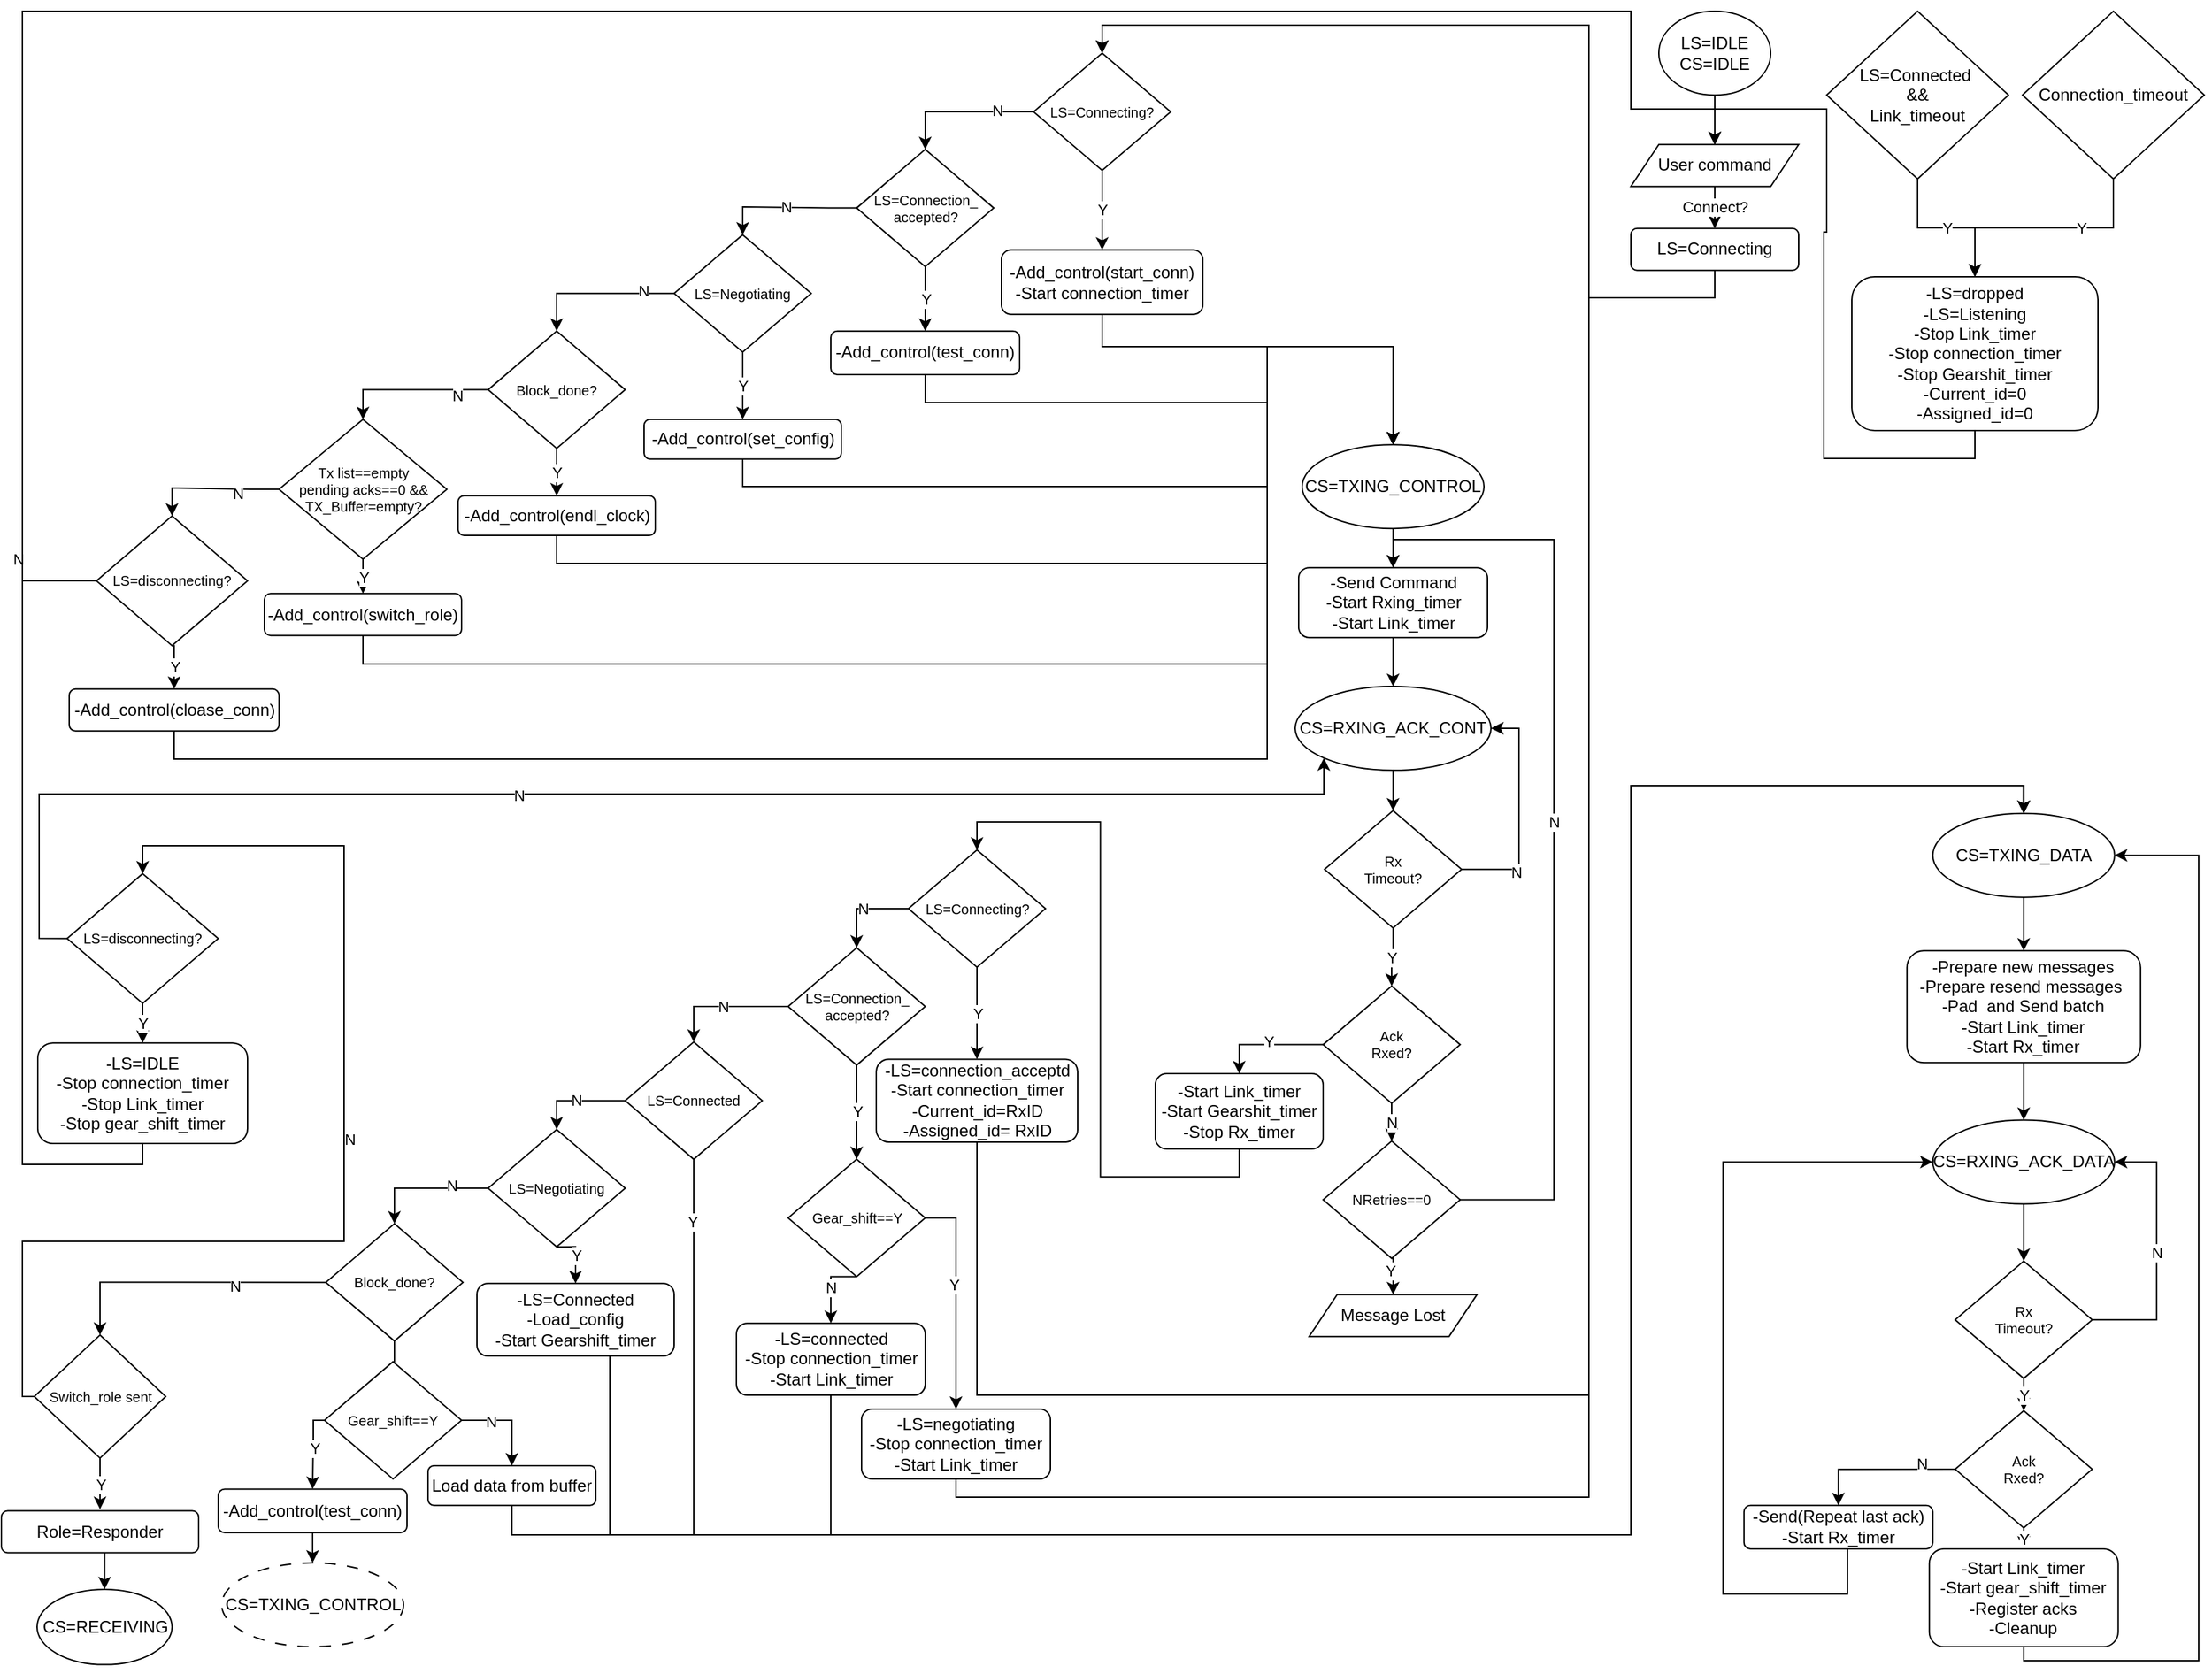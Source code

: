 <mxfile version="21.5.0" type="device">
  <diagram id="C5RBs43oDa-KdzZeNtuy" name="Page-1">
    <mxGraphModel dx="1374" dy="843" grid="1" gridSize="10" guides="1" tooltips="1" connect="1" arrows="1" fold="1" page="1" pageScale="1" pageWidth="1600" pageHeight="1200" math="0" shadow="0">
      <root>
        <mxCell id="WIyWlLk6GJQsqaUBKTNV-0" />
        <mxCell id="WIyWlLk6GJQsqaUBKTNV-1" parent="WIyWlLk6GJQsqaUBKTNV-0" />
        <mxCell id="lwukYL-ZVrc6omNFB8j6-223" style="edgeStyle=orthogonalEdgeStyle;rounded=0;orthogonalLoop=1;jettySize=auto;html=1;exitX=0.5;exitY=1;exitDx=0;exitDy=0;entryX=0.5;entryY=0;entryDx=0;entryDy=0;" parent="WIyWlLk6GJQsqaUBKTNV-1" source="WUNWTxLEwCOwGo65Kbyj-0" target="WUNWTxLEwCOwGo65Kbyj-1" edge="1">
          <mxGeometry relative="1" as="geometry" />
        </mxCell>
        <mxCell id="WUNWTxLEwCOwGo65Kbyj-0" value="&lt;div&gt;LS=IDLE&lt;/div&gt;&lt;div&gt;CS=IDLE&lt;/div&gt;" style="ellipse;whiteSpace=wrap;html=1;" parent="WIyWlLk6GJQsqaUBKTNV-1" vertex="1">
          <mxGeometry x="1190" y="10" width="80" height="60" as="geometry" />
        </mxCell>
        <mxCell id="WUNWTxLEwCOwGo65Kbyj-4" value="Connect?" style="edgeStyle=orthogonalEdgeStyle;rounded=0;orthogonalLoop=1;jettySize=auto;html=1;exitX=0.5;exitY=1;exitDx=0;exitDy=0;entryX=0.5;entryY=0;entryDx=0;entryDy=0;" parent="WIyWlLk6GJQsqaUBKTNV-1" source="WUNWTxLEwCOwGo65Kbyj-1" target="WUNWTxLEwCOwGo65Kbyj-3" edge="1">
          <mxGeometry relative="1" as="geometry" />
        </mxCell>
        <mxCell id="WUNWTxLEwCOwGo65Kbyj-1" value="User command" style="shape=parallelogram;perimeter=parallelogramPerimeter;whiteSpace=wrap;html=1;fixedSize=1;" parent="WIyWlLk6GJQsqaUBKTNV-1" vertex="1">
          <mxGeometry x="1170.0" y="105.38" width="120" height="30" as="geometry" />
        </mxCell>
        <mxCell id="lwukYL-ZVrc6omNFB8j6-227" style="edgeStyle=orthogonalEdgeStyle;rounded=0;orthogonalLoop=1;jettySize=auto;html=1;exitX=0.5;exitY=1;exitDx=0;exitDy=0;entryX=0.5;entryY=0;entryDx=0;entryDy=0;" parent="WIyWlLk6GJQsqaUBKTNV-1" source="WUNWTxLEwCOwGo65Kbyj-3" target="lwukYL-ZVrc6omNFB8j6-29" edge="1">
          <mxGeometry relative="1" as="geometry">
            <Array as="points">
              <mxPoint x="1230" y="215" />
              <mxPoint x="1140" y="215" />
              <mxPoint x="1140" y="20" />
              <mxPoint x="792" y="20" />
            </Array>
          </mxGeometry>
        </mxCell>
        <mxCell id="WUNWTxLEwCOwGo65Kbyj-3" value="LS=Connecting" style="rounded=1;whiteSpace=wrap;html=1;fontSize=12;glass=0;strokeWidth=1;shadow=0;" parent="WIyWlLk6GJQsqaUBKTNV-1" vertex="1">
          <mxGeometry x="1170.0" y="165.38" width="120" height="30" as="geometry" />
        </mxCell>
        <mxCell id="WUNWTxLEwCOwGo65Kbyj-20" style="edgeStyle=orthogonalEdgeStyle;rounded=0;orthogonalLoop=1;jettySize=auto;html=1;exitX=0.5;exitY=1;exitDx=0;exitDy=0;" parent="WIyWlLk6GJQsqaUBKTNV-1" source="WUNWTxLEwCOwGo65Kbyj-3" target="WUNWTxLEwCOwGo65Kbyj-3" edge="1">
          <mxGeometry relative="1" as="geometry" />
        </mxCell>
        <mxCell id="lwukYL-ZVrc6omNFB8j6-74" style="edgeStyle=orthogonalEdgeStyle;rounded=0;orthogonalLoop=1;jettySize=auto;html=1;exitX=0.5;exitY=1;exitDx=0;exitDy=0;entryX=0.5;entryY=0;entryDx=0;entryDy=0;" parent="WIyWlLk6GJQsqaUBKTNV-1" source="WUNWTxLEwCOwGo65Kbyj-55" target="lwukYL-ZVrc6omNFB8j6-54" edge="1">
          <mxGeometry relative="1" as="geometry">
            <Array as="points">
              <mxPoint x="792" y="250" />
              <mxPoint x="1000" y="250" />
            </Array>
          </mxGeometry>
        </mxCell>
        <mxCell id="WUNWTxLEwCOwGo65Kbyj-55" value="&lt;div&gt;-Add_control(start_conn)&lt;/div&gt;&lt;div&gt;-Start connection_timer&lt;/div&gt;" style="rounded=1;whiteSpace=wrap;html=1;fontSize=12;glass=0;strokeWidth=1;shadow=0;" parent="WIyWlLk6GJQsqaUBKTNV-1" vertex="1">
          <mxGeometry x="720" y="180.79" width="144" height="46.14" as="geometry" />
        </mxCell>
        <mxCell id="WUNWTxLEwCOwGo65Kbyj-87" value="Y" style="edgeStyle=orthogonalEdgeStyle;rounded=0;orthogonalLoop=1;jettySize=auto;html=1;exitX=0.5;exitY=1;exitDx=0;exitDy=0;entryX=0.5;entryY=0;entryDx=0;entryDy=0;" parent="WIyWlLk6GJQsqaUBKTNV-1" source="WUNWTxLEwCOwGo65Kbyj-78" target="WUNWTxLEwCOwGo65Kbyj-80" edge="1">
          <mxGeometry relative="1" as="geometry" />
        </mxCell>
        <mxCell id="WUNWTxLEwCOwGo65Kbyj-78" value="&lt;div&gt;LS=Connected&amp;nbsp;&lt;/div&gt;&lt;div&gt;&amp;amp;&amp;amp;&lt;/div&gt;&lt;div&gt;Link_timeout&lt;/div&gt;" style="rhombus;whiteSpace=wrap;html=1;" parent="WIyWlLk6GJQsqaUBKTNV-1" vertex="1">
          <mxGeometry x="1310" y="10" width="130" height="120" as="geometry" />
        </mxCell>
        <mxCell id="WUNWTxLEwCOwGo65Kbyj-85" style="edgeStyle=orthogonalEdgeStyle;rounded=0;orthogonalLoop=1;jettySize=auto;html=1;exitX=0.5;exitY=1;exitDx=0;exitDy=0;entryX=0.5;entryY=0;entryDx=0;entryDy=0;" parent="WIyWlLk6GJQsqaUBKTNV-1" source="WUNWTxLEwCOwGo65Kbyj-79" target="WUNWTxLEwCOwGo65Kbyj-80" edge="1">
          <mxGeometry relative="1" as="geometry" />
        </mxCell>
        <mxCell id="WUNWTxLEwCOwGo65Kbyj-88" value="Y" style="edgeLabel;html=1;align=center;verticalAlign=middle;resizable=0;points=[];" parent="WUNWTxLEwCOwGo65Kbyj-85" vertex="1" connectable="0">
          <mxGeometry x="-0.3" relative="1" as="geometry">
            <mxPoint x="1" as="offset" />
          </mxGeometry>
        </mxCell>
        <mxCell id="WUNWTxLEwCOwGo65Kbyj-79" value="Connection_timeout" style="rhombus;whiteSpace=wrap;html=1;" parent="WIyWlLk6GJQsqaUBKTNV-1" vertex="1">
          <mxGeometry x="1450" y="10" width="130" height="120" as="geometry" />
        </mxCell>
        <mxCell id="lwukYL-ZVrc6omNFB8j6-226" style="edgeStyle=orthogonalEdgeStyle;rounded=0;orthogonalLoop=1;jettySize=auto;html=1;exitX=0.5;exitY=1;exitDx=0;exitDy=0;entryX=0.5;entryY=0;entryDx=0;entryDy=0;" parent="WIyWlLk6GJQsqaUBKTNV-1" source="WUNWTxLEwCOwGo65Kbyj-80" target="WUNWTxLEwCOwGo65Kbyj-1" edge="1">
          <mxGeometry relative="1" as="geometry">
            <Array as="points">
              <mxPoint x="1416" y="330" />
              <mxPoint x="1308" y="330" />
              <mxPoint x="1308" y="168" />
              <mxPoint x="1310" y="168" />
              <mxPoint x="1310" y="80" />
              <mxPoint x="1230" y="80" />
            </Array>
          </mxGeometry>
        </mxCell>
        <mxCell id="WUNWTxLEwCOwGo65Kbyj-80" value="&lt;div&gt;-LS=dropped&lt;/div&gt;&lt;div&gt;-LS=Listening&lt;/div&gt;&lt;div&gt;-Stop Link_timer&lt;/div&gt;&lt;div&gt;-Stop connection_timer&lt;/div&gt;&lt;div&gt;-Stop Gearshit_timer&lt;br&gt;&lt;/div&gt;&lt;div&gt;-Current_id=0&lt;/div&gt;&lt;div&gt;-Assigned_id=0&lt;/div&gt;" style="rounded=1;whiteSpace=wrap;html=1;fontSize=12;glass=0;strokeWidth=1;shadow=0;" parent="WIyWlLk6GJQsqaUBKTNV-1" vertex="1">
          <mxGeometry x="1328" y="200" width="176" height="110" as="geometry" />
        </mxCell>
        <mxCell id="lwukYL-ZVrc6omNFB8j6-53" value="Y" style="edgeStyle=orthogonalEdgeStyle;rounded=0;orthogonalLoop=1;jettySize=auto;html=1;exitX=0.5;exitY=1;exitDx=0;exitDy=0;entryX=0.5;entryY=0;entryDx=0;entryDy=0;" parent="WIyWlLk6GJQsqaUBKTNV-1" source="lwukYL-ZVrc6omNFB8j6-15" target="lwukYL-ZVrc6omNFB8j6-51" edge="1">
          <mxGeometry relative="1" as="geometry" />
        </mxCell>
        <mxCell id="lwukYL-ZVrc6omNFB8j6-228" style="edgeStyle=orthogonalEdgeStyle;rounded=0;orthogonalLoop=1;jettySize=auto;html=1;exitX=0;exitY=0.5;exitDx=0;exitDy=0;entryX=0.5;entryY=0;entryDx=0;entryDy=0;" parent="WIyWlLk6GJQsqaUBKTNV-1" source="lwukYL-ZVrc6omNFB8j6-15" target="WUNWTxLEwCOwGo65Kbyj-1" edge="1">
          <mxGeometry relative="1" as="geometry">
            <Array as="points">
              <mxPoint x="20" y="418" />
              <mxPoint x="20" y="10" />
              <mxPoint x="1170" y="10" />
              <mxPoint x="1170" y="80" />
              <mxPoint x="1230" y="80" />
            </Array>
          </mxGeometry>
        </mxCell>
        <mxCell id="lwukYL-ZVrc6omNFB8j6-233" value="N" style="edgeLabel;html=1;align=center;verticalAlign=middle;resizable=0;points=[];" parent="lwukYL-ZVrc6omNFB8j6-228" vertex="1" connectable="0">
          <mxGeometry x="-0.922" y="3" relative="1" as="geometry">
            <mxPoint as="offset" />
          </mxGeometry>
        </mxCell>
        <mxCell id="lwukYL-ZVrc6omNFB8j6-15" value="&lt;div&gt;&lt;span style=&quot;background-color: initial;&quot;&gt;LS=disconnecting?&lt;/span&gt;&lt;br&gt;&lt;/div&gt;" style="rhombus;whiteSpace=wrap;html=1;fontSize=10;" parent="WIyWlLk6GJQsqaUBKTNV-1" vertex="1">
          <mxGeometry x="73" y="371.1" width="108" height="92.76" as="geometry" />
        </mxCell>
        <mxCell id="lwukYL-ZVrc6omNFB8j6-31" value="Y" style="edgeStyle=orthogonalEdgeStyle;rounded=0;orthogonalLoop=1;jettySize=auto;html=1;exitX=0.5;exitY=1;exitDx=0;exitDy=0;entryX=0.5;entryY=0;entryDx=0;entryDy=0;" parent="WIyWlLk6GJQsqaUBKTNV-1" source="lwukYL-ZVrc6omNFB8j6-29" target="WUNWTxLEwCOwGo65Kbyj-55" edge="1">
          <mxGeometry relative="1" as="geometry" />
        </mxCell>
        <mxCell id="lwukYL-ZVrc6omNFB8j6-38" style="edgeStyle=orthogonalEdgeStyle;rounded=0;orthogonalLoop=1;jettySize=auto;html=1;exitX=0;exitY=0.5;exitDx=0;exitDy=0;entryX=0.5;entryY=0;entryDx=0;entryDy=0;" parent="WIyWlLk6GJQsqaUBKTNV-1" source="lwukYL-ZVrc6omNFB8j6-29" target="lwukYL-ZVrc6omNFB8j6-37" edge="1">
          <mxGeometry relative="1" as="geometry" />
        </mxCell>
        <mxCell id="lwukYL-ZVrc6omNFB8j6-229" value="N" style="edgeLabel;html=1;align=center;verticalAlign=middle;resizable=0;points=[];" parent="lwukYL-ZVrc6omNFB8j6-38" vertex="1" connectable="0">
          <mxGeometry x="-0.489" y="-1" relative="1" as="geometry">
            <mxPoint as="offset" />
          </mxGeometry>
        </mxCell>
        <mxCell id="lwukYL-ZVrc6omNFB8j6-29" value="LS=Connecting?" style="rhombus;whiteSpace=wrap;html=1;fontSize=10;" parent="WIyWlLk6GJQsqaUBKTNV-1" vertex="1">
          <mxGeometry x="743" y="40" width="98" height="83.9" as="geometry" />
        </mxCell>
        <mxCell id="lwukYL-ZVrc6omNFB8j6-75" style="edgeStyle=orthogonalEdgeStyle;rounded=0;orthogonalLoop=1;jettySize=auto;html=1;exitX=0.5;exitY=1;exitDx=0;exitDy=0;entryX=0.5;entryY=0;entryDx=0;entryDy=0;" parent="WIyWlLk6GJQsqaUBKTNV-1" source="lwukYL-ZVrc6omNFB8j6-35" target="lwukYL-ZVrc6omNFB8j6-54" edge="1">
          <mxGeometry relative="1" as="geometry">
            <Array as="points">
              <mxPoint x="666" y="290" />
              <mxPoint x="910" y="290" />
              <mxPoint x="910" y="250" />
              <mxPoint x="1000" y="250" />
            </Array>
          </mxGeometry>
        </mxCell>
        <mxCell id="lwukYL-ZVrc6omNFB8j6-35" value="&lt;div&gt;-Add_control(test_conn)&lt;/div&gt;" style="rounded=1;whiteSpace=wrap;html=1;fontSize=12;glass=0;strokeWidth=1;shadow=0;" parent="WIyWlLk6GJQsqaUBKTNV-1" vertex="1">
          <mxGeometry x="598" y="238.86" width="135" height="31.14" as="geometry" />
        </mxCell>
        <mxCell id="lwukYL-ZVrc6omNFB8j6-36" value="Y" style="edgeStyle=orthogonalEdgeStyle;rounded=0;orthogonalLoop=1;jettySize=auto;html=1;exitX=0.5;exitY=1;exitDx=0;exitDy=0;entryX=0.5;entryY=0;entryDx=0;entryDy=0;" parent="WIyWlLk6GJQsqaUBKTNV-1" source="lwukYL-ZVrc6omNFB8j6-37" target="lwukYL-ZVrc6omNFB8j6-35" edge="1">
          <mxGeometry relative="1" as="geometry" />
        </mxCell>
        <mxCell id="lwukYL-ZVrc6omNFB8j6-65" value="N" style="edgeStyle=orthogonalEdgeStyle;rounded=0;orthogonalLoop=1;jettySize=auto;html=1;exitX=0;exitY=0.5;exitDx=0;exitDy=0;entryX=0.5;entryY=0;entryDx=0;entryDy=0;" parent="WIyWlLk6GJQsqaUBKTNV-1" source="lwukYL-ZVrc6omNFB8j6-37" target="lwukYL-ZVrc6omNFB8j6-64" edge="1">
          <mxGeometry relative="1" as="geometry" />
        </mxCell>
        <mxCell id="lwukYL-ZVrc6omNFB8j6-37" value="LS=Connection_&lt;br&gt;accepted?" style="rhombus;whiteSpace=wrap;html=1;fontSize=10;" parent="WIyWlLk6GJQsqaUBKTNV-1" vertex="1">
          <mxGeometry x="616.5" y="108.86" width="98" height="83.9" as="geometry" />
        </mxCell>
        <mxCell id="lwukYL-ZVrc6omNFB8j6-80" style="edgeStyle=orthogonalEdgeStyle;rounded=0;orthogonalLoop=1;jettySize=auto;html=1;exitX=0.5;exitY=1;exitDx=0;exitDy=0;entryX=0.5;entryY=0;entryDx=0;entryDy=0;" parent="WIyWlLk6GJQsqaUBKTNV-1" source="lwukYL-ZVrc6omNFB8j6-39" target="lwukYL-ZVrc6omNFB8j6-54" edge="1">
          <mxGeometry relative="1" as="geometry">
            <Array as="points">
              <mxPoint x="264" y="477" />
              <mxPoint x="910" y="477" />
              <mxPoint x="910" y="250" />
              <mxPoint x="1000" y="250" />
            </Array>
          </mxGeometry>
        </mxCell>
        <mxCell id="lwukYL-ZVrc6omNFB8j6-39" value="-Add_control(switch_role)" style="rounded=1;whiteSpace=wrap;html=1;fontSize=12;glass=0;strokeWidth=1;shadow=0;" parent="WIyWlLk6GJQsqaUBKTNV-1" vertex="1">
          <mxGeometry x="193" y="426.62" width="141" height="30" as="geometry" />
        </mxCell>
        <mxCell id="lwukYL-ZVrc6omNFB8j6-40" value="Y" style="edgeStyle=orthogonalEdgeStyle;rounded=0;orthogonalLoop=1;jettySize=auto;html=1;exitX=0.5;exitY=1;exitDx=0;exitDy=0;entryX=0.5;entryY=0;entryDx=0;entryDy=0;" parent="WIyWlLk6GJQsqaUBKTNV-1" source="lwukYL-ZVrc6omNFB8j6-41" target="lwukYL-ZVrc6omNFB8j6-39" edge="1">
          <mxGeometry relative="1" as="geometry" />
        </mxCell>
        <mxCell id="lwukYL-ZVrc6omNFB8j6-73" style="edgeStyle=orthogonalEdgeStyle;rounded=0;orthogonalLoop=1;jettySize=auto;html=1;exitX=0;exitY=0.5;exitDx=0;exitDy=0;entryX=0.5;entryY=0;entryDx=0;entryDy=0;" parent="WIyWlLk6GJQsqaUBKTNV-1" source="lwukYL-ZVrc6omNFB8j6-41" target="lwukYL-ZVrc6omNFB8j6-15" edge="1">
          <mxGeometry relative="1" as="geometry" />
        </mxCell>
        <mxCell id="lwukYL-ZVrc6omNFB8j6-232" value="N" style="edgeLabel;html=1;align=center;verticalAlign=middle;resizable=0;points=[];" parent="lwukYL-ZVrc6omNFB8j6-73" vertex="1" connectable="0">
          <mxGeometry x="-0.369" y="4" relative="1" as="geometry">
            <mxPoint as="offset" />
          </mxGeometry>
        </mxCell>
        <mxCell id="lwukYL-ZVrc6omNFB8j6-41" value="Tx list==empty&lt;br&gt;pending acks==0 &amp;amp;&amp;amp;&lt;br&gt;TX_Buffer=empty?" style="rhombus;whiteSpace=wrap;html=1;fontSize=10;" parent="WIyWlLk6GJQsqaUBKTNV-1" vertex="1">
          <mxGeometry x="203.5" y="302.0" width="120" height="100" as="geometry" />
        </mxCell>
        <mxCell id="lwukYL-ZVrc6omNFB8j6-81" style="edgeStyle=orthogonalEdgeStyle;rounded=0;orthogonalLoop=1;jettySize=auto;html=1;exitX=0.5;exitY=1;exitDx=0;exitDy=0;entryX=0.5;entryY=0;entryDx=0;entryDy=0;" parent="WIyWlLk6GJQsqaUBKTNV-1" source="lwukYL-ZVrc6omNFB8j6-51" target="lwukYL-ZVrc6omNFB8j6-54" edge="1">
          <mxGeometry relative="1" as="geometry">
            <mxPoint x="940.611" y="524.778" as="targetPoint" />
            <Array as="points">
              <mxPoint x="128" y="545" />
              <mxPoint x="910" y="545" />
              <mxPoint x="910" y="250" />
              <mxPoint x="1000" y="250" />
            </Array>
          </mxGeometry>
        </mxCell>
        <mxCell id="lwukYL-ZVrc6omNFB8j6-51" value="&lt;div&gt;-Add_control(cloase_conn)&lt;br&gt;&lt;/div&gt;" style="rounded=1;whiteSpace=wrap;html=1;fontSize=12;glass=0;strokeWidth=1;shadow=0;" parent="WIyWlLk6GJQsqaUBKTNV-1" vertex="1">
          <mxGeometry x="53.5" y="494.93" width="150" height="30" as="geometry" />
        </mxCell>
        <mxCell id="lwukYL-ZVrc6omNFB8j6-106" style="edgeStyle=orthogonalEdgeStyle;rounded=0;orthogonalLoop=1;jettySize=auto;html=1;exitX=0.5;exitY=1;exitDx=0;exitDy=0;entryX=0.5;entryY=0;entryDx=0;entryDy=0;" parent="WIyWlLk6GJQsqaUBKTNV-1" source="lwukYL-ZVrc6omNFB8j6-54" target="lwukYL-ZVrc6omNFB8j6-105" edge="1">
          <mxGeometry relative="1" as="geometry" />
        </mxCell>
        <mxCell id="lwukYL-ZVrc6omNFB8j6-54" value="&lt;div&gt;&lt;span style=&quot;background-color: initial;&quot;&gt;CS=TXING_CONTROL&lt;/span&gt;&lt;/div&gt;" style="ellipse;whiteSpace=wrap;html=1;" parent="WIyWlLk6GJQsqaUBKTNV-1" vertex="1">
          <mxGeometry x="935" y="320.07" width="130" height="60" as="geometry" />
        </mxCell>
        <mxCell id="lwukYL-ZVrc6omNFB8j6-77" style="edgeStyle=orthogonalEdgeStyle;rounded=0;orthogonalLoop=1;jettySize=auto;html=1;exitX=0.5;exitY=1;exitDx=0;exitDy=0;entryX=0.5;entryY=0;entryDx=0;entryDy=0;" parent="WIyWlLk6GJQsqaUBKTNV-1" source="lwukYL-ZVrc6omNFB8j6-63" target="lwukYL-ZVrc6omNFB8j6-54" edge="1">
          <mxGeometry relative="1" as="geometry">
            <Array as="points">
              <mxPoint x="535" y="350" />
              <mxPoint x="910" y="350" />
              <mxPoint x="910" y="250" />
              <mxPoint x="1000" y="250" />
            </Array>
          </mxGeometry>
        </mxCell>
        <mxCell id="lwukYL-ZVrc6omNFB8j6-63" value="&lt;div&gt;-Add_control(set_config)&lt;/div&gt;" style="rounded=1;whiteSpace=wrap;html=1;fontSize=12;glass=0;strokeWidth=1;shadow=0;" parent="WIyWlLk6GJQsqaUBKTNV-1" vertex="1">
          <mxGeometry x="464.5" y="302.0" width="141" height="28.38" as="geometry" />
        </mxCell>
        <mxCell id="lwukYL-ZVrc6omNFB8j6-66" value="Y" style="edgeStyle=orthogonalEdgeStyle;rounded=0;orthogonalLoop=1;jettySize=auto;html=1;exitX=0.5;exitY=1;exitDx=0;exitDy=0;entryX=0.5;entryY=0;entryDx=0;entryDy=0;" parent="WIyWlLk6GJQsqaUBKTNV-1" source="lwukYL-ZVrc6omNFB8j6-64" target="lwukYL-ZVrc6omNFB8j6-63" edge="1">
          <mxGeometry relative="1" as="geometry" />
        </mxCell>
        <mxCell id="lwukYL-ZVrc6omNFB8j6-69" style="edgeStyle=orthogonalEdgeStyle;rounded=0;orthogonalLoop=1;jettySize=auto;html=1;exitX=0;exitY=0.5;exitDx=0;exitDy=0;entryX=0.5;entryY=0;entryDx=0;entryDy=0;" parent="WIyWlLk6GJQsqaUBKTNV-1" source="lwukYL-ZVrc6omNFB8j6-64" target="lwukYL-ZVrc6omNFB8j6-68" edge="1">
          <mxGeometry relative="1" as="geometry" />
        </mxCell>
        <mxCell id="lwukYL-ZVrc6omNFB8j6-230" value="N" style="edgeLabel;html=1;align=center;verticalAlign=middle;resizable=0;points=[];" parent="lwukYL-ZVrc6omNFB8j6-69" vertex="1" connectable="0">
          <mxGeometry x="-0.59" y="-2" relative="1" as="geometry">
            <mxPoint as="offset" />
          </mxGeometry>
        </mxCell>
        <mxCell id="lwukYL-ZVrc6omNFB8j6-64" value="LS=Negotiating" style="rhombus;whiteSpace=wrap;html=1;fontSize=10;" parent="WIyWlLk6GJQsqaUBKTNV-1" vertex="1">
          <mxGeometry x="486" y="169.96" width="98" height="83.9" as="geometry" />
        </mxCell>
        <mxCell id="lwukYL-ZVrc6omNFB8j6-79" style="edgeStyle=orthogonalEdgeStyle;rounded=0;orthogonalLoop=1;jettySize=auto;html=1;exitX=0.5;exitY=1;exitDx=0;exitDy=0;entryX=0.5;entryY=0;entryDx=0;entryDy=0;" parent="WIyWlLk6GJQsqaUBKTNV-1" source="lwukYL-ZVrc6omNFB8j6-67" target="lwukYL-ZVrc6omNFB8j6-54" edge="1">
          <mxGeometry relative="1" as="geometry">
            <Array as="points">
              <mxPoint x="402" y="405" />
              <mxPoint x="910" y="405" />
              <mxPoint x="910" y="250" />
              <mxPoint x="1000" y="250" />
            </Array>
          </mxGeometry>
        </mxCell>
        <mxCell id="lwukYL-ZVrc6omNFB8j6-67" value="&lt;div&gt;-Add_control(endl_clock)&lt;/div&gt;" style="rounded=1;whiteSpace=wrap;html=1;fontSize=12;glass=0;strokeWidth=1;shadow=0;" parent="WIyWlLk6GJQsqaUBKTNV-1" vertex="1">
          <mxGeometry x="331.5" y="356.62" width="141" height="28.38" as="geometry" />
        </mxCell>
        <mxCell id="lwukYL-ZVrc6omNFB8j6-71" value="Y" style="edgeStyle=orthogonalEdgeStyle;rounded=0;orthogonalLoop=1;jettySize=auto;html=1;exitX=0.5;exitY=1;exitDx=0;exitDy=0;entryX=0.5;entryY=0;entryDx=0;entryDy=0;" parent="WIyWlLk6GJQsqaUBKTNV-1" source="lwukYL-ZVrc6omNFB8j6-68" target="lwukYL-ZVrc6omNFB8j6-67" edge="1">
          <mxGeometry relative="1" as="geometry" />
        </mxCell>
        <mxCell id="lwukYL-ZVrc6omNFB8j6-72" style="edgeStyle=orthogonalEdgeStyle;rounded=0;orthogonalLoop=1;jettySize=auto;html=1;exitX=0;exitY=0.5;exitDx=0;exitDy=0;entryX=0.5;entryY=0;entryDx=0;entryDy=0;" parent="WIyWlLk6GJQsqaUBKTNV-1" source="lwukYL-ZVrc6omNFB8j6-68" target="lwukYL-ZVrc6omNFB8j6-41" edge="1">
          <mxGeometry relative="1" as="geometry" />
        </mxCell>
        <mxCell id="lwukYL-ZVrc6omNFB8j6-231" value="N" style="edgeLabel;html=1;align=center;verticalAlign=middle;resizable=0;points=[];" parent="lwukYL-ZVrc6omNFB8j6-72" vertex="1" connectable="0">
          <mxGeometry x="-0.604" y="4" relative="1" as="geometry">
            <mxPoint as="offset" />
          </mxGeometry>
        </mxCell>
        <mxCell id="lwukYL-ZVrc6omNFB8j6-68" value="Block_done?" style="rhombus;whiteSpace=wrap;html=1;fontSize=10;" parent="WIyWlLk6GJQsqaUBKTNV-1" vertex="1">
          <mxGeometry x="353" y="238.86" width="98" height="83.9" as="geometry" />
        </mxCell>
        <mxCell id="lwukYL-ZVrc6omNFB8j6-109" style="edgeStyle=orthogonalEdgeStyle;rounded=0;orthogonalLoop=1;jettySize=auto;html=1;exitX=0.5;exitY=1;exitDx=0;exitDy=0;entryX=0.5;entryY=0;entryDx=0;entryDy=0;" parent="WIyWlLk6GJQsqaUBKTNV-1" source="lwukYL-ZVrc6omNFB8j6-105" target="lwukYL-ZVrc6omNFB8j6-107" edge="1">
          <mxGeometry relative="1" as="geometry" />
        </mxCell>
        <mxCell id="lwukYL-ZVrc6omNFB8j6-105" value="&lt;div&gt;-Send Command&lt;/div&gt;&lt;div&gt;-Start Rxing_timer&lt;/div&gt;&lt;div&gt;-Start Link_timer&lt;/div&gt;" style="rounded=1;whiteSpace=wrap;html=1;fontSize=12;glass=0;strokeWidth=1;shadow=0;" parent="WIyWlLk6GJQsqaUBKTNV-1" vertex="1">
          <mxGeometry x="932.5" y="408.07" width="135" height="50" as="geometry" />
        </mxCell>
        <mxCell id="lwukYL-ZVrc6omNFB8j6-120" style="edgeStyle=orthogonalEdgeStyle;rounded=0;orthogonalLoop=1;jettySize=auto;html=1;entryX=0.5;entryY=0;entryDx=0;entryDy=0;" parent="WIyWlLk6GJQsqaUBKTNV-1" source="lwukYL-ZVrc6omNFB8j6-107" target="lwukYL-ZVrc6omNFB8j6-119" edge="1">
          <mxGeometry relative="1" as="geometry" />
        </mxCell>
        <mxCell id="lwukYL-ZVrc6omNFB8j6-107" value="&lt;div&gt;&lt;span style=&quot;background-color: initial;&quot;&gt;CS=RXING_ACK_CONT&lt;/span&gt;&lt;/div&gt;" style="ellipse;whiteSpace=wrap;html=1;" parent="WIyWlLk6GJQsqaUBKTNV-1" vertex="1">
          <mxGeometry x="930" y="493" width="140" height="60" as="geometry" />
        </mxCell>
        <mxCell id="lwukYL-ZVrc6omNFB8j6-123" style="edgeStyle=orthogonalEdgeStyle;rounded=0;orthogonalLoop=1;jettySize=auto;html=1;exitX=1;exitY=0.5;exitDx=0;exitDy=0;entryX=1;entryY=0.5;entryDx=0;entryDy=0;" parent="WIyWlLk6GJQsqaUBKTNV-1" source="lwukYL-ZVrc6omNFB8j6-119" target="lwukYL-ZVrc6omNFB8j6-107" edge="1">
          <mxGeometry relative="1" as="geometry">
            <Array as="points">
              <mxPoint x="1090" y="624" />
              <mxPoint x="1090" y="523" />
            </Array>
          </mxGeometry>
        </mxCell>
        <mxCell id="lwukYL-ZVrc6omNFB8j6-125" value="N" style="edgeLabel;html=1;align=center;verticalAlign=middle;resizable=0;points=[];" parent="lwukYL-ZVrc6omNFB8j6-123" vertex="1" connectable="0">
          <mxGeometry x="-0.521" y="-2" relative="1" as="geometry">
            <mxPoint as="offset" />
          </mxGeometry>
        </mxCell>
        <mxCell id="lwukYL-ZVrc6omNFB8j6-219" value="N" style="edgeStyle=orthogonalEdgeStyle;rounded=0;orthogonalLoop=1;jettySize=auto;html=1;exitX=0.5;exitY=1;exitDx=0;exitDy=0;entryX=0.5;entryY=0;entryDx=0;entryDy=0;" parent="WIyWlLk6GJQsqaUBKTNV-1" source="lwukYL-ZVrc6omNFB8j6-110" target="lwukYL-ZVrc6omNFB8j6-114" edge="1">
          <mxGeometry relative="1" as="geometry" />
        </mxCell>
        <mxCell id="lwukYL-ZVrc6omNFB8j6-220" style="edgeStyle=orthogonalEdgeStyle;rounded=0;orthogonalLoop=1;jettySize=auto;html=1;exitX=0;exitY=0.5;exitDx=0;exitDy=0;entryX=0.5;entryY=0;entryDx=0;entryDy=0;" parent="WIyWlLk6GJQsqaUBKTNV-1" source="lwukYL-ZVrc6omNFB8j6-110" target="lwukYL-ZVrc6omNFB8j6-150" edge="1">
          <mxGeometry relative="1" as="geometry" />
        </mxCell>
        <mxCell id="lwukYL-ZVrc6omNFB8j6-221" value="Y" style="edgeLabel;html=1;align=center;verticalAlign=middle;resizable=0;points=[];" parent="lwukYL-ZVrc6omNFB8j6-220" vertex="1" connectable="0">
          <mxGeometry x="-0.019" y="-3" relative="1" as="geometry">
            <mxPoint as="offset" />
          </mxGeometry>
        </mxCell>
        <mxCell id="lwukYL-ZVrc6omNFB8j6-110" value="Ack&lt;br&gt;Rxed?" style="rhombus;whiteSpace=wrap;html=1;fontSize=10;" parent="WIyWlLk6GJQsqaUBKTNV-1" vertex="1">
          <mxGeometry x="950" y="707.36" width="98" height="83.9" as="geometry" />
        </mxCell>
        <mxCell id="lwukYL-ZVrc6omNFB8j6-116" value="N" style="edgeStyle=orthogonalEdgeStyle;rounded=0;orthogonalLoop=1;jettySize=auto;html=1;exitX=1;exitY=0.5;exitDx=0;exitDy=0;entryX=0.5;entryY=0;entryDx=0;entryDy=0;" parent="WIyWlLk6GJQsqaUBKTNV-1" source="lwukYL-ZVrc6omNFB8j6-114" target="lwukYL-ZVrc6omNFB8j6-105" edge="1">
          <mxGeometry relative="1" as="geometry">
            <Array as="points">
              <mxPoint x="1115" y="860.07" />
              <mxPoint x="1115" y="388.07" />
              <mxPoint x="1000" y="388.07" />
            </Array>
          </mxGeometry>
        </mxCell>
        <mxCell id="lwukYL-ZVrc6omNFB8j6-161" style="edgeStyle=orthogonalEdgeStyle;rounded=0;orthogonalLoop=1;jettySize=auto;html=1;exitX=0.5;exitY=1;exitDx=0;exitDy=0;entryX=0.5;entryY=0;entryDx=0;entryDy=0;" parent="WIyWlLk6GJQsqaUBKTNV-1" source="lwukYL-ZVrc6omNFB8j6-114" target="lwukYL-ZVrc6omNFB8j6-159" edge="1">
          <mxGeometry relative="1" as="geometry" />
        </mxCell>
        <mxCell id="lwukYL-ZVrc6omNFB8j6-162" value="Y" style="edgeLabel;html=1;align=center;verticalAlign=middle;resizable=0;points=[];" parent="lwukYL-ZVrc6omNFB8j6-161" vertex="1" connectable="0">
          <mxGeometry x="-0.291" y="-2" relative="1" as="geometry">
            <mxPoint as="offset" />
          </mxGeometry>
        </mxCell>
        <mxCell id="lwukYL-ZVrc6omNFB8j6-114" value="NRetries==0" style="rhombus;whiteSpace=wrap;html=1;fontSize=10;" parent="WIyWlLk6GJQsqaUBKTNV-1" vertex="1">
          <mxGeometry x="950" y="818.27" width="98" height="83.9" as="geometry" />
        </mxCell>
        <mxCell id="lwukYL-ZVrc6omNFB8j6-216" value="Y" style="edgeStyle=orthogonalEdgeStyle;rounded=0;orthogonalLoop=1;jettySize=auto;html=1;exitX=0.5;exitY=1;exitDx=0;exitDy=0;entryX=0.5;entryY=0;entryDx=0;entryDy=0;" parent="WIyWlLk6GJQsqaUBKTNV-1" source="lwukYL-ZVrc6omNFB8j6-119" target="lwukYL-ZVrc6omNFB8j6-110" edge="1">
          <mxGeometry relative="1" as="geometry" />
        </mxCell>
        <mxCell id="lwukYL-ZVrc6omNFB8j6-119" value="Rx&lt;br&gt;Timeout?" style="rhombus;whiteSpace=wrap;html=1;fontSize=10;" parent="WIyWlLk6GJQsqaUBKTNV-1" vertex="1">
          <mxGeometry x="951" y="581.93" width="98" height="83.9" as="geometry" />
        </mxCell>
        <mxCell id="lwukYL-ZVrc6omNFB8j6-206" style="edgeStyle=orthogonalEdgeStyle;rounded=0;orthogonalLoop=1;jettySize=auto;html=1;exitX=0.5;exitY=1;exitDx=0;exitDy=0;entryX=0.5;entryY=0;entryDx=0;entryDy=0;" parent="WIyWlLk6GJQsqaUBKTNV-1" source="lwukYL-ZVrc6omNFB8j6-126" target="lwukYL-ZVrc6omNFB8j6-29" edge="1">
          <mxGeometry relative="1" as="geometry">
            <Array as="points">
              <mxPoint x="702" y="1000" />
              <mxPoint x="1140" y="1000" />
              <mxPoint x="1140" y="20" />
              <mxPoint x="792" y="20" />
            </Array>
          </mxGeometry>
        </mxCell>
        <mxCell id="lwukYL-ZVrc6omNFB8j6-126" value="&lt;div&gt;-LS=connection_acceptd&lt;/div&gt;&lt;div&gt;-Start connection_timer&lt;/div&gt;&lt;div&gt;-Current_id=RxID&lt;/div&gt;&lt;div&gt;-Assigned_id= RxID&lt;/div&gt;" style="rounded=1;whiteSpace=wrap;html=1;fontSize=12;glass=0;strokeWidth=1;shadow=0;" parent="WIyWlLk6GJQsqaUBKTNV-1" vertex="1">
          <mxGeometry x="630.5" y="759.75" width="144" height="59.21" as="geometry" />
        </mxCell>
        <mxCell id="lwukYL-ZVrc6omNFB8j6-252" value="Y" style="edgeStyle=orthogonalEdgeStyle;rounded=0;orthogonalLoop=1;jettySize=auto;html=1;exitX=0.5;exitY=1;exitDx=0;exitDy=0;entryX=0.5;entryY=0;entryDx=0;entryDy=0;" parent="WIyWlLk6GJQsqaUBKTNV-1" source="lwukYL-ZVrc6omNFB8j6-128" target="lwukYL-ZVrc6omNFB8j6-140" edge="1">
          <mxGeometry relative="1" as="geometry" />
        </mxCell>
        <mxCell id="lwukYL-ZVrc6omNFB8j6-254" style="edgeStyle=orthogonalEdgeStyle;rounded=0;orthogonalLoop=1;jettySize=auto;html=1;exitX=0;exitY=0.5;exitDx=0;exitDy=0;entryX=0;entryY=1;entryDx=0;entryDy=0;" parent="WIyWlLk6GJQsqaUBKTNV-1" source="lwukYL-ZVrc6omNFB8j6-128" target="lwukYL-ZVrc6omNFB8j6-107" edge="1">
          <mxGeometry relative="1" as="geometry">
            <Array as="points">
              <mxPoint x="32" y="673" />
              <mxPoint x="32" y="570" />
              <mxPoint x="950" y="570" />
            </Array>
          </mxGeometry>
        </mxCell>
        <mxCell id="lwukYL-ZVrc6omNFB8j6-255" value="N" style="edgeLabel;html=1;align=center;verticalAlign=middle;resizable=0;points=[];" parent="lwukYL-ZVrc6omNFB8j6-254" vertex="1" connectable="0">
          <mxGeometry x="-0.126" y="-1" relative="1" as="geometry">
            <mxPoint as="offset" />
          </mxGeometry>
        </mxCell>
        <mxCell id="lwukYL-ZVrc6omNFB8j6-128" value="&lt;div&gt;&lt;span style=&quot;background-color: initial;&quot;&gt;LS=disconnecting?&lt;/span&gt;&lt;br&gt;&lt;/div&gt;" style="rhombus;whiteSpace=wrap;html=1;fontSize=10;" parent="WIyWlLk6GJQsqaUBKTNV-1" vertex="1">
          <mxGeometry x="52" y="626.95" width="108" height="92.76" as="geometry" />
        </mxCell>
        <mxCell id="lwukYL-ZVrc6omNFB8j6-129" value="Y" style="edgeStyle=orthogonalEdgeStyle;rounded=0;orthogonalLoop=1;jettySize=auto;html=1;exitX=0.5;exitY=1;exitDx=0;exitDy=0;entryX=0.5;entryY=0;entryDx=0;entryDy=0;" parent="WIyWlLk6GJQsqaUBKTNV-1" source="lwukYL-ZVrc6omNFB8j6-131" target="lwukYL-ZVrc6omNFB8j6-126" edge="1">
          <mxGeometry relative="1" as="geometry" />
        </mxCell>
        <mxCell id="lwukYL-ZVrc6omNFB8j6-234" value="N" style="edgeStyle=orthogonalEdgeStyle;rounded=0;orthogonalLoop=1;jettySize=auto;html=1;exitX=0;exitY=0.5;exitDx=0;exitDy=0;entryX=0.5;entryY=0;entryDx=0;entryDy=0;" parent="WIyWlLk6GJQsqaUBKTNV-1" source="lwukYL-ZVrc6omNFB8j6-131" target="lwukYL-ZVrc6omNFB8j6-135" edge="1">
          <mxGeometry relative="1" as="geometry" />
        </mxCell>
        <mxCell id="lwukYL-ZVrc6omNFB8j6-131" value="LS=Connecting?" style="rhombus;whiteSpace=wrap;html=1;fontSize=10;" parent="WIyWlLk6GJQsqaUBKTNV-1" vertex="1">
          <mxGeometry x="653.5" y="610.0" width="98" height="83.9" as="geometry" />
        </mxCell>
        <mxCell id="lwukYL-ZVrc6omNFB8j6-236" style="edgeStyle=orthogonalEdgeStyle;rounded=0;orthogonalLoop=1;jettySize=auto;html=1;exitX=0.5;exitY=1;exitDx=0;exitDy=0;entryX=0.5;entryY=0;entryDx=0;entryDy=0;" parent="WIyWlLk6GJQsqaUBKTNV-1" source="lwukYL-ZVrc6omNFB8j6-132" target="lwukYL-ZVrc6omNFB8j6-29" edge="1">
          <mxGeometry relative="1" as="geometry">
            <Array as="points">
              <mxPoint x="688" y="1073" />
              <mxPoint x="1140" y="1073" />
              <mxPoint x="1140" y="20" />
              <mxPoint x="792" y="20" />
            </Array>
          </mxGeometry>
        </mxCell>
        <mxCell id="lwukYL-ZVrc6omNFB8j6-132" value="&lt;div&gt;-LS=negotiating&lt;/div&gt;&lt;div&gt;-Stop connection_timer&lt;/div&gt;&lt;div&gt;-Start Link_timer&lt;br&gt;&lt;/div&gt;" style="rounded=1;whiteSpace=wrap;html=1;fontSize=12;glass=0;strokeWidth=1;shadow=0;" parent="WIyWlLk6GJQsqaUBKTNV-1" vertex="1">
          <mxGeometry x="620" y="1010" width="135" height="49.97" as="geometry" />
        </mxCell>
        <mxCell id="lwukYL-ZVrc6omNFB8j6-191" value="Y" style="edgeStyle=orthogonalEdgeStyle;rounded=0;orthogonalLoop=1;jettySize=auto;html=1;exitX=0.5;exitY=1;exitDx=0;exitDy=0;entryX=0.5;entryY=0;entryDx=0;entryDy=0;" parent="WIyWlLk6GJQsqaUBKTNV-1" source="lwukYL-ZVrc6omNFB8j6-135" target="lwukYL-ZVrc6omNFB8j6-190" edge="1">
          <mxGeometry relative="1" as="geometry" />
        </mxCell>
        <mxCell id="lwukYL-ZVrc6omNFB8j6-237" value="N" style="edgeStyle=orthogonalEdgeStyle;rounded=0;orthogonalLoop=1;jettySize=auto;html=1;exitX=0;exitY=0.5;exitDx=0;exitDy=0;entryX=0.5;entryY=0;entryDx=0;entryDy=0;" parent="WIyWlLk6GJQsqaUBKTNV-1" source="lwukYL-ZVrc6omNFB8j6-135" target="lwukYL-ZVrc6omNFB8j6-188" edge="1">
          <mxGeometry relative="1" as="geometry" />
        </mxCell>
        <mxCell id="lwukYL-ZVrc6omNFB8j6-135" value="LS=Connection_&lt;br&gt;accepted?" style="rhombus;whiteSpace=wrap;html=1;fontSize=10;" parent="WIyWlLk6GJQsqaUBKTNV-1" vertex="1">
          <mxGeometry x="567.5" y="680.04" width="98" height="83.9" as="geometry" />
        </mxCell>
        <mxCell id="lwukYL-ZVrc6omNFB8j6-157" style="edgeStyle=orthogonalEdgeStyle;rounded=0;orthogonalLoop=1;jettySize=auto;html=1;exitX=0.5;exitY=1;exitDx=0;exitDy=0;entryX=0.5;entryY=0;entryDx=0;entryDy=0;" parent="WIyWlLk6GJQsqaUBKTNV-1" target="lwukYL-ZVrc6omNFB8j6-155" edge="1">
          <mxGeometry relative="1" as="geometry">
            <mxPoint x="75.5" y="1111.63" as="sourcePoint" />
          </mxGeometry>
        </mxCell>
        <mxCell id="lwukYL-ZVrc6omNFB8j6-136" value="Role=Responder" style="rounded=1;whiteSpace=wrap;html=1;fontSize=12;glass=0;strokeWidth=1;shadow=0;" parent="WIyWlLk6GJQsqaUBKTNV-1" vertex="1">
          <mxGeometry x="5" y="1082.76" width="141" height="30" as="geometry" />
        </mxCell>
        <mxCell id="lwukYL-ZVrc6omNFB8j6-137" value="Y" style="edgeStyle=orthogonalEdgeStyle;rounded=0;orthogonalLoop=1;jettySize=auto;html=1;exitX=0.5;exitY=1;exitDx=0;exitDy=0;entryX=0.5;entryY=0;entryDx=0;entryDy=0;" parent="WIyWlLk6GJQsqaUBKTNV-1" source="lwukYL-ZVrc6omNFB8j6-139" edge="1">
          <mxGeometry relative="1" as="geometry">
            <mxPoint x="75.5" y="1081.63" as="targetPoint" />
          </mxGeometry>
        </mxCell>
        <mxCell id="lwukYL-ZVrc6omNFB8j6-249" style="edgeStyle=orthogonalEdgeStyle;rounded=0;orthogonalLoop=1;jettySize=auto;html=1;exitX=0;exitY=0.5;exitDx=0;exitDy=0;entryX=0.5;entryY=0;entryDx=0;entryDy=0;" parent="WIyWlLk6GJQsqaUBKTNV-1" source="lwukYL-ZVrc6omNFB8j6-139" target="lwukYL-ZVrc6omNFB8j6-128" edge="1">
          <mxGeometry relative="1" as="geometry">
            <Array as="points">
              <mxPoint x="20" y="1001" />
              <mxPoint x="20" y="890" />
              <mxPoint x="250" y="890" />
              <mxPoint x="250" y="607" />
              <mxPoint x="106" y="607" />
            </Array>
          </mxGeometry>
        </mxCell>
        <mxCell id="lwukYL-ZVrc6omNFB8j6-256" value="N" style="edgeLabel;html=1;align=center;verticalAlign=middle;resizable=0;points=[];" parent="lwukYL-ZVrc6omNFB8j6-249" vertex="1" connectable="0">
          <mxGeometry x="0.062" y="-4" relative="1" as="geometry">
            <mxPoint as="offset" />
          </mxGeometry>
        </mxCell>
        <mxCell id="lwukYL-ZVrc6omNFB8j6-139" value="Switch_role sent" style="rhombus;whiteSpace=wrap;html=1;fontSize=10;" parent="WIyWlLk6GJQsqaUBKTNV-1" vertex="1">
          <mxGeometry x="28.5" y="957.01" width="94" height="88.07" as="geometry" />
        </mxCell>
        <mxCell id="lwukYL-ZVrc6omNFB8j6-253" style="edgeStyle=orthogonalEdgeStyle;rounded=0;orthogonalLoop=1;jettySize=auto;html=1;exitX=0.5;exitY=1;exitDx=0;exitDy=0;entryX=0.5;entryY=0;entryDx=0;entryDy=0;" parent="WIyWlLk6GJQsqaUBKTNV-1" source="lwukYL-ZVrc6omNFB8j6-140" target="WUNWTxLEwCOwGo65Kbyj-1" edge="1">
          <mxGeometry relative="1" as="geometry">
            <Array as="points">
              <mxPoint x="106" y="835" />
              <mxPoint x="20" y="835" />
              <mxPoint x="20" y="10" />
              <mxPoint x="1170" y="10" />
              <mxPoint x="1170" y="80" />
              <mxPoint x="1230" y="80" />
            </Array>
          </mxGeometry>
        </mxCell>
        <mxCell id="lwukYL-ZVrc6omNFB8j6-140" value="&lt;div&gt;&lt;div&gt;-LS=IDLE&lt;/div&gt;&lt;div&gt;-Stop connection_timer&lt;/div&gt;&lt;div&gt;-Stop Link_timer&lt;/div&gt;&lt;/div&gt;&lt;div&gt;-Stop gear_shift_timer&lt;/div&gt;" style="rounded=1;whiteSpace=wrap;html=1;fontSize=12;glass=0;strokeWidth=1;shadow=0;" parent="WIyWlLk6GJQsqaUBKTNV-1" vertex="1">
          <mxGeometry x="31" y="748.17" width="150" height="71.83" as="geometry" />
        </mxCell>
        <mxCell id="lwukYL-ZVrc6omNFB8j6-245" style="edgeStyle=orthogonalEdgeStyle;rounded=0;orthogonalLoop=1;jettySize=auto;html=1;exitX=0.5;exitY=1;exitDx=0;exitDy=0;entryX=0.5;entryY=0;entryDx=0;entryDy=0;" parent="WIyWlLk6GJQsqaUBKTNV-1" source="lwukYL-ZVrc6omNFB8j6-141" target="lwukYL-ZVrc6omNFB8j6-154" edge="1">
          <mxGeometry relative="1" as="geometry">
            <Array as="points">
              <mxPoint x="440" y="972" />
              <mxPoint x="440" y="1100" />
              <mxPoint x="1170" y="1100" />
              <mxPoint x="1170" y="564" />
              <mxPoint x="1451" y="564" />
            </Array>
          </mxGeometry>
        </mxCell>
        <mxCell id="lwukYL-ZVrc6omNFB8j6-141" value="&lt;div&gt;-LS=Connected&lt;/div&gt;&lt;div&gt;-Load_config&lt;/div&gt;&lt;div&gt;-Start Gearshift_timer&lt;/div&gt;" style="rounded=1;whiteSpace=wrap;html=1;fontSize=12;glass=0;strokeWidth=1;shadow=0;" parent="WIyWlLk6GJQsqaUBKTNV-1" vertex="1">
          <mxGeometry x="345" y="920.11" width="141" height="51.93" as="geometry" />
        </mxCell>
        <mxCell id="lwukYL-ZVrc6omNFB8j6-142" value="Y" style="edgeStyle=orthogonalEdgeStyle;rounded=0;orthogonalLoop=1;jettySize=auto;html=1;exitX=0.5;exitY=1;exitDx=0;exitDy=0;entryX=0.5;entryY=0;entryDx=0;entryDy=0;" parent="WIyWlLk6GJQsqaUBKTNV-1" source="lwukYL-ZVrc6omNFB8j6-144" edge="1" target="lwukYL-ZVrc6omNFB8j6-141">
          <mxGeometry relative="1" as="geometry">
            <mxPoint x="402" y="944.25" as="targetPoint" />
          </mxGeometry>
        </mxCell>
        <mxCell id="lwukYL-ZVrc6omNFB8j6-143" style="edgeStyle=orthogonalEdgeStyle;rounded=0;orthogonalLoop=1;jettySize=auto;html=1;exitX=0;exitY=0.5;exitDx=0;exitDy=0;entryX=0.5;entryY=0;entryDx=0;entryDy=0;" parent="WIyWlLk6GJQsqaUBKTNV-1" source="lwukYL-ZVrc6omNFB8j6-144" target="lwukYL-ZVrc6omNFB8j6-148" edge="1">
          <mxGeometry relative="1" as="geometry" />
        </mxCell>
        <mxCell id="lwukYL-ZVrc6omNFB8j6-167" value="N" style="edgeLabel;html=1;align=center;verticalAlign=middle;resizable=0;points=[];" parent="lwukYL-ZVrc6omNFB8j6-143" vertex="1" connectable="0">
          <mxGeometry x="-0.432" y="-2" relative="1" as="geometry">
            <mxPoint as="offset" />
          </mxGeometry>
        </mxCell>
        <mxCell id="lwukYL-ZVrc6omNFB8j6-144" value="LS=Negotiating" style="rhombus;whiteSpace=wrap;html=1;fontSize=10;" parent="WIyWlLk6GJQsqaUBKTNV-1" vertex="1">
          <mxGeometry x="353" y="810.04" width="98" height="83.9" as="geometry" />
        </mxCell>
        <mxCell id="lwukYL-ZVrc6omNFB8j6-248" style="edgeStyle=orthogonalEdgeStyle;rounded=0;orthogonalLoop=1;jettySize=auto;html=1;exitX=0.5;exitY=1;exitDx=0;exitDy=0;entryX=0.5;entryY=0;entryDx=0;entryDy=0;" parent="WIyWlLk6GJQsqaUBKTNV-1" source="lwukYL-ZVrc6omNFB8j6-145" target="lwukYL-ZVrc6omNFB8j6-154" edge="1">
          <mxGeometry relative="1" as="geometry">
            <Array as="points">
              <mxPoint x="370" y="1100" />
              <mxPoint x="1170" y="1100" />
              <mxPoint x="1170" y="564" />
              <mxPoint x="1451" y="564" />
            </Array>
          </mxGeometry>
        </mxCell>
        <mxCell id="lwukYL-ZVrc6omNFB8j6-145" value="&lt;div&gt;Load data from buffer&lt;/div&gt;" style="rounded=1;whiteSpace=wrap;html=1;fontSize=12;glass=0;strokeWidth=1;shadow=0;" parent="WIyWlLk6GJQsqaUBKTNV-1" vertex="1">
          <mxGeometry x="310" y="1050.48" width="120" height="28.38" as="geometry" />
        </mxCell>
        <mxCell id="lwukYL-ZVrc6omNFB8j6-147" style="edgeStyle=orthogonalEdgeStyle;rounded=0;orthogonalLoop=1;jettySize=auto;html=1;exitX=0;exitY=0.5;exitDx=0;exitDy=0;entryX=0.5;entryY=0;entryDx=0;entryDy=0;" parent="WIyWlLk6GJQsqaUBKTNV-1" source="lwukYL-ZVrc6omNFB8j6-148" target="lwukYL-ZVrc6omNFB8j6-139" edge="1">
          <mxGeometry relative="1" as="geometry">
            <mxPoint x="170" y="915.23" as="sourcePoint" />
          </mxGeometry>
        </mxCell>
        <mxCell id="lwukYL-ZVrc6omNFB8j6-168" value="N" style="edgeLabel;html=1;align=center;verticalAlign=middle;resizable=0;points=[];" parent="lwukYL-ZVrc6omNFB8j6-147" vertex="1" connectable="0">
          <mxGeometry x="-0.346" y="2" relative="1" as="geometry">
            <mxPoint as="offset" />
          </mxGeometry>
        </mxCell>
        <mxCell id="U87qRWAmVNP-_HZ89bfN-1" style="edgeStyle=orthogonalEdgeStyle;rounded=0;orthogonalLoop=1;jettySize=auto;html=1;exitX=0.5;exitY=1;exitDx=0;exitDy=0;" edge="1" parent="WIyWlLk6GJQsqaUBKTNV-1" source="lwukYL-ZVrc6omNFB8j6-148" target="U87qRWAmVNP-_HZ89bfN-0">
          <mxGeometry relative="1" as="geometry" />
        </mxCell>
        <mxCell id="lwukYL-ZVrc6omNFB8j6-148" value="Block_done?" style="rhombus;whiteSpace=wrap;html=1;fontSize=10;" parent="WIyWlLk6GJQsqaUBKTNV-1" vertex="1">
          <mxGeometry x="237" y="877.38" width="98" height="83.9" as="geometry" />
        </mxCell>
        <mxCell id="lwukYL-ZVrc6omNFB8j6-153" style="edgeStyle=orthogonalEdgeStyle;rounded=0;orthogonalLoop=1;jettySize=auto;html=1;exitX=0.5;exitY=1;exitDx=0;exitDy=0;entryX=0.5;entryY=0;entryDx=0;entryDy=0;" parent="WIyWlLk6GJQsqaUBKTNV-1" source="lwukYL-ZVrc6omNFB8j6-150" target="lwukYL-ZVrc6omNFB8j6-131" edge="1">
          <mxGeometry relative="1" as="geometry" />
        </mxCell>
        <mxCell id="lwukYL-ZVrc6omNFB8j6-150" value="&lt;div&gt;-Start Link_timer&lt;/div&gt;&lt;div&gt;-Start Gearshit_timer&lt;/div&gt;&lt;div&gt;-Stop Rx_timer&lt;/div&gt;" style="rounded=1;whiteSpace=wrap;html=1;fontSize=12;glass=0;strokeWidth=1;shadow=0;" parent="WIyWlLk6GJQsqaUBKTNV-1" vertex="1">
          <mxGeometry x="830" y="770" width="120" height="53.93" as="geometry" />
        </mxCell>
        <mxCell id="lwukYL-ZVrc6omNFB8j6-173" style="edgeStyle=orthogonalEdgeStyle;rounded=0;orthogonalLoop=1;jettySize=auto;html=1;exitX=0.5;exitY=1;exitDx=0;exitDy=0;entryX=0.5;entryY=0;entryDx=0;entryDy=0;" parent="WIyWlLk6GJQsqaUBKTNV-1" source="lwukYL-ZVrc6omNFB8j6-154" target="lwukYL-ZVrc6omNFB8j6-171" edge="1">
          <mxGeometry relative="1" as="geometry" />
        </mxCell>
        <mxCell id="lwukYL-ZVrc6omNFB8j6-154" value="&lt;div&gt;&lt;span style=&quot;background-color: initial;&quot;&gt;CS=TXING_DATA&lt;/span&gt;&lt;/div&gt;" style="ellipse;whiteSpace=wrap;html=1;" parent="WIyWlLk6GJQsqaUBKTNV-1" vertex="1">
          <mxGeometry x="1385.89" y="583.86" width="130" height="60" as="geometry" />
        </mxCell>
        <mxCell id="lwukYL-ZVrc6omNFB8j6-155" value="&lt;div&gt;&lt;span style=&quot;background-color: initial;&quot;&gt;CS=RECEIVING&lt;/span&gt;&lt;/div&gt;" style="ellipse;whiteSpace=wrap;html=1;" parent="WIyWlLk6GJQsqaUBKTNV-1" vertex="1">
          <mxGeometry x="30.5" y="1138.94" width="96.5" height="53.82" as="geometry" />
        </mxCell>
        <mxCell id="lwukYL-ZVrc6omNFB8j6-159" value="Message Lost" style="shape=parallelogram;perimeter=parallelogramPerimeter;whiteSpace=wrap;html=1;fixedSize=1;" parent="WIyWlLk6GJQsqaUBKTNV-1" vertex="1">
          <mxGeometry x="940" y="928.07" width="120" height="30" as="geometry" />
        </mxCell>
        <mxCell id="lwukYL-ZVrc6omNFB8j6-175" style="edgeStyle=orthogonalEdgeStyle;rounded=0;orthogonalLoop=1;jettySize=auto;html=1;exitX=0.5;exitY=1;exitDx=0;exitDy=0;entryX=0.5;entryY=0;entryDx=0;entryDy=0;" parent="WIyWlLk6GJQsqaUBKTNV-1" source="lwukYL-ZVrc6omNFB8j6-171" target="lwukYL-ZVrc6omNFB8j6-174" edge="1">
          <mxGeometry relative="1" as="geometry" />
        </mxCell>
        <mxCell id="lwukYL-ZVrc6omNFB8j6-171" value="&lt;div&gt;-Prepare new messages&lt;/div&gt;&lt;div&gt;-Prepare resend messages&amp;nbsp;&lt;/div&gt;&lt;div&gt;-Pad&amp;nbsp; and Send batch&lt;/div&gt;&lt;div&gt;-Start Link_timer&lt;/div&gt;&lt;div&gt;-Start Rx_timer&lt;/div&gt;" style="rounded=1;whiteSpace=wrap;html=1;fontSize=12;glass=0;strokeWidth=1;shadow=0;" parent="WIyWlLk6GJQsqaUBKTNV-1" vertex="1">
          <mxGeometry x="1367.39" y="682.17" width="167" height="80" as="geometry" />
        </mxCell>
        <mxCell id="lwukYL-ZVrc6omNFB8j6-177" style="edgeStyle=orthogonalEdgeStyle;rounded=0;orthogonalLoop=1;jettySize=auto;html=1;exitX=0.5;exitY=1;exitDx=0;exitDy=0;entryX=0.5;entryY=0;entryDx=0;entryDy=0;" parent="WIyWlLk6GJQsqaUBKTNV-1" source="lwukYL-ZVrc6omNFB8j6-174" target="lwukYL-ZVrc6omNFB8j6-176" edge="1">
          <mxGeometry relative="1" as="geometry" />
        </mxCell>
        <mxCell id="lwukYL-ZVrc6omNFB8j6-174" value="&lt;div&gt;&lt;span style=&quot;background-color: initial;&quot;&gt;CS=RXING_ACK_DATA&lt;/span&gt;&lt;/div&gt;" style="ellipse;whiteSpace=wrap;html=1;" parent="WIyWlLk6GJQsqaUBKTNV-1" vertex="1">
          <mxGeometry x="1385.89" y="803.24" width="130" height="60" as="geometry" />
        </mxCell>
        <mxCell id="lwukYL-ZVrc6omNFB8j6-178" value="N" style="edgeStyle=orthogonalEdgeStyle;rounded=0;orthogonalLoop=1;jettySize=auto;html=1;exitX=1;exitY=0.5;exitDx=0;exitDy=0;entryX=1;entryY=0.5;entryDx=0;entryDy=0;" parent="WIyWlLk6GJQsqaUBKTNV-1" source="lwukYL-ZVrc6omNFB8j6-176" target="lwukYL-ZVrc6omNFB8j6-174" edge="1">
          <mxGeometry relative="1" as="geometry">
            <Array as="points">
              <mxPoint x="1545.89" y="946.24" />
              <mxPoint x="1545.89" y="833.24" />
            </Array>
          </mxGeometry>
        </mxCell>
        <mxCell id="lwukYL-ZVrc6omNFB8j6-180" value="Y" style="edgeStyle=orthogonalEdgeStyle;rounded=0;orthogonalLoop=1;jettySize=auto;html=1;exitX=0.5;exitY=1;exitDx=0;exitDy=0;entryX=0.5;entryY=0;entryDx=0;entryDy=0;" parent="WIyWlLk6GJQsqaUBKTNV-1" source="lwukYL-ZVrc6omNFB8j6-176" target="lwukYL-ZVrc6omNFB8j6-179" edge="1">
          <mxGeometry relative="1" as="geometry" />
        </mxCell>
        <mxCell id="lwukYL-ZVrc6omNFB8j6-176" value="Rx&lt;br&gt;Timeout?" style="rhombus;whiteSpace=wrap;html=1;fontSize=10;" parent="WIyWlLk6GJQsqaUBKTNV-1" vertex="1">
          <mxGeometry x="1401.89" y="904.13" width="98" height="83.9" as="geometry" />
        </mxCell>
        <mxCell id="lwukYL-ZVrc6omNFB8j6-182" value="Y" style="edgeStyle=orthogonalEdgeStyle;rounded=0;orthogonalLoop=1;jettySize=auto;html=1;exitX=0.5;exitY=1;exitDx=0;exitDy=0;" parent="WIyWlLk6GJQsqaUBKTNV-1" source="lwukYL-ZVrc6omNFB8j6-179" target="lwukYL-ZVrc6omNFB8j6-181" edge="1">
          <mxGeometry relative="1" as="geometry" />
        </mxCell>
        <mxCell id="lwukYL-ZVrc6omNFB8j6-184" style="edgeStyle=orthogonalEdgeStyle;rounded=0;orthogonalLoop=1;jettySize=auto;html=1;exitX=0;exitY=0.5;exitDx=0;exitDy=0;entryX=0.5;entryY=0;entryDx=0;entryDy=0;" parent="WIyWlLk6GJQsqaUBKTNV-1" source="lwukYL-ZVrc6omNFB8j6-179" target="lwukYL-ZVrc6omNFB8j6-183" edge="1">
          <mxGeometry relative="1" as="geometry" />
        </mxCell>
        <mxCell id="lwukYL-ZVrc6omNFB8j6-185" value="N" style="edgeLabel;html=1;align=center;verticalAlign=middle;resizable=0;points=[];" parent="lwukYL-ZVrc6omNFB8j6-184" vertex="1" connectable="0">
          <mxGeometry x="-0.551" y="-4" relative="1" as="geometry">
            <mxPoint as="offset" />
          </mxGeometry>
        </mxCell>
        <mxCell id="lwukYL-ZVrc6omNFB8j6-179" value="Ack&lt;br&gt;Rxed?" style="rhombus;whiteSpace=wrap;html=1;fontSize=10;" parent="WIyWlLk6GJQsqaUBKTNV-1" vertex="1">
          <mxGeometry x="1401.89" y="1011.1" width="98" height="83.9" as="geometry" />
        </mxCell>
        <mxCell id="lwukYL-ZVrc6omNFB8j6-187" style="edgeStyle=orthogonalEdgeStyle;rounded=0;orthogonalLoop=1;jettySize=auto;html=1;exitX=0.5;exitY=1;exitDx=0;exitDy=0;entryX=1;entryY=0.5;entryDx=0;entryDy=0;" parent="WIyWlLk6GJQsqaUBKTNV-1" source="lwukYL-ZVrc6omNFB8j6-181" target="lwukYL-ZVrc6omNFB8j6-154" edge="1">
          <mxGeometry relative="1" as="geometry">
            <Array as="points">
              <mxPoint x="1451" y="1190" />
              <mxPoint x="1576" y="1190" />
              <mxPoint x="1576" y="614" />
            </Array>
          </mxGeometry>
        </mxCell>
        <mxCell id="lwukYL-ZVrc6omNFB8j6-181" value="&lt;div&gt;-Start Link_timer&lt;/div&gt;&lt;div&gt;-Start gear_shift_timer&lt;/div&gt;&lt;div&gt;-Register acks&lt;/div&gt;&lt;div&gt;-Cleanup&lt;/div&gt;" style="rounded=1;whiteSpace=wrap;html=1;fontSize=12;glass=0;strokeWidth=1;shadow=0;" parent="WIyWlLk6GJQsqaUBKTNV-1" vertex="1">
          <mxGeometry x="1383.39" y="1110" width="135" height="70" as="geometry" />
        </mxCell>
        <mxCell id="lwukYL-ZVrc6omNFB8j6-186" style="edgeStyle=orthogonalEdgeStyle;rounded=0;orthogonalLoop=1;jettySize=auto;html=1;exitX=0.5;exitY=1;exitDx=0;exitDy=0;entryX=0;entryY=0.5;entryDx=0;entryDy=0;" parent="WIyWlLk6GJQsqaUBKTNV-1" source="lwukYL-ZVrc6omNFB8j6-183" target="lwukYL-ZVrc6omNFB8j6-174" edge="1">
          <mxGeometry relative="1" as="geometry">
            <Array as="points">
              <mxPoint x="1324.89" y="1142.24" />
              <mxPoint x="1235.89" y="1142.24" />
              <mxPoint x="1235.89" y="833.24" />
            </Array>
          </mxGeometry>
        </mxCell>
        <mxCell id="lwukYL-ZVrc6omNFB8j6-183" value="&lt;div&gt;-Send(Repeat last ack)&lt;/div&gt;&lt;div&gt;-Start Rx_timer&lt;/div&gt;" style="rounded=1;whiteSpace=wrap;html=1;fontSize=12;glass=0;strokeWidth=1;shadow=0;" parent="WIyWlLk6GJQsqaUBKTNV-1" vertex="1">
          <mxGeometry x="1250.89" y="1078.86" width="135" height="31.14" as="geometry" />
        </mxCell>
        <mxCell id="lwukYL-ZVrc6omNFB8j6-238" value="N" style="edgeStyle=orthogonalEdgeStyle;rounded=0;orthogonalLoop=1;jettySize=auto;html=1;exitX=0;exitY=0.5;exitDx=0;exitDy=0;entryX=0.5;entryY=0;entryDx=0;entryDy=0;" parent="WIyWlLk6GJQsqaUBKTNV-1" source="lwukYL-ZVrc6omNFB8j6-188" target="lwukYL-ZVrc6omNFB8j6-144" edge="1">
          <mxGeometry relative="1" as="geometry" />
        </mxCell>
        <mxCell id="lwukYL-ZVrc6omNFB8j6-243" style="edgeStyle=orthogonalEdgeStyle;rounded=0;orthogonalLoop=1;jettySize=auto;html=1;exitX=0.5;exitY=1;exitDx=0;exitDy=0;entryX=0.5;entryY=0;entryDx=0;entryDy=0;" parent="WIyWlLk6GJQsqaUBKTNV-1" source="lwukYL-ZVrc6omNFB8j6-188" target="lwukYL-ZVrc6omNFB8j6-154" edge="1">
          <mxGeometry relative="1" as="geometry">
            <Array as="points">
              <mxPoint x="500" y="1100" />
              <mxPoint x="1170" y="1100" />
              <mxPoint x="1170" y="564" />
              <mxPoint x="1451" y="564" />
            </Array>
          </mxGeometry>
        </mxCell>
        <mxCell id="lwukYL-ZVrc6omNFB8j6-250" value="Y" style="edgeLabel;html=1;align=center;verticalAlign=middle;resizable=0;points=[];" parent="lwukYL-ZVrc6omNFB8j6-243" vertex="1" connectable="0">
          <mxGeometry x="-0.95" y="-1" relative="1" as="geometry">
            <mxPoint as="offset" />
          </mxGeometry>
        </mxCell>
        <mxCell id="lwukYL-ZVrc6omNFB8j6-188" value="LS=Connected" style="rhombus;whiteSpace=wrap;html=1;fontSize=10;" parent="WIyWlLk6GJQsqaUBKTNV-1" vertex="1">
          <mxGeometry x="451" y="747.4" width="98" height="83.9" as="geometry" />
        </mxCell>
        <mxCell id="lwukYL-ZVrc6omNFB8j6-195" value="N" style="edgeStyle=orthogonalEdgeStyle;rounded=0;orthogonalLoop=1;jettySize=auto;html=1;exitX=0.5;exitY=1;exitDx=0;exitDy=0;entryX=0.5;entryY=0;entryDx=0;entryDy=0;" parent="WIyWlLk6GJQsqaUBKTNV-1" source="lwukYL-ZVrc6omNFB8j6-190" target="lwukYL-ZVrc6omNFB8j6-193" edge="1">
          <mxGeometry relative="1" as="geometry" />
        </mxCell>
        <mxCell id="lwukYL-ZVrc6omNFB8j6-196" style="edgeStyle=orthogonalEdgeStyle;rounded=0;orthogonalLoop=1;jettySize=auto;html=1;exitX=1;exitY=0.5;exitDx=0;exitDy=0;entryX=0.5;entryY=0;entryDx=0;entryDy=0;" parent="WIyWlLk6GJQsqaUBKTNV-1" source="lwukYL-ZVrc6omNFB8j6-190" target="lwukYL-ZVrc6omNFB8j6-132" edge="1">
          <mxGeometry relative="1" as="geometry" />
        </mxCell>
        <mxCell id="lwukYL-ZVrc6omNFB8j6-204" value="Y" style="edgeLabel;html=1;align=center;verticalAlign=middle;resizable=0;points=[];" parent="lwukYL-ZVrc6omNFB8j6-196" vertex="1" connectable="0">
          <mxGeometry x="-0.126" y="-2" relative="1" as="geometry">
            <mxPoint as="offset" />
          </mxGeometry>
        </mxCell>
        <mxCell id="lwukYL-ZVrc6omNFB8j6-190" value="Gear_shift==Y" style="rhombus;whiteSpace=wrap;html=1;fontSize=10;" parent="WIyWlLk6GJQsqaUBKTNV-1" vertex="1">
          <mxGeometry x="567.5" y="831.3" width="98" height="83.9" as="geometry" />
        </mxCell>
        <mxCell id="lwukYL-ZVrc6omNFB8j6-247" style="edgeStyle=orthogonalEdgeStyle;rounded=0;orthogonalLoop=1;jettySize=auto;html=1;exitX=0.5;exitY=1;exitDx=0;exitDy=0;entryX=0.5;entryY=0;entryDx=0;entryDy=0;" parent="WIyWlLk6GJQsqaUBKTNV-1" source="lwukYL-ZVrc6omNFB8j6-193" target="lwukYL-ZVrc6omNFB8j6-154" edge="1">
          <mxGeometry relative="1" as="geometry">
            <Array as="points">
              <mxPoint x="598" y="1100" />
              <mxPoint x="1170" y="1100" />
              <mxPoint x="1170" y="564" />
              <mxPoint x="1451" y="564" />
            </Array>
          </mxGeometry>
        </mxCell>
        <mxCell id="lwukYL-ZVrc6omNFB8j6-193" value="&lt;div&gt;-LS=connected&lt;/div&gt;&lt;div&gt;-Stop connection_timer&lt;/div&gt;&lt;div&gt;-Start Link_timer&lt;/div&gt;" style="rounded=1;whiteSpace=wrap;html=1;fontSize=12;glass=0;strokeWidth=1;shadow=0;" parent="WIyWlLk6GJQsqaUBKTNV-1" vertex="1">
          <mxGeometry x="530.5" y="948.57" width="135" height="51.43" as="geometry" />
        </mxCell>
        <mxCell id="U87qRWAmVNP-_HZ89bfN-2" style="edgeStyle=orthogonalEdgeStyle;rounded=0;orthogonalLoop=1;jettySize=auto;html=1;exitX=1;exitY=0.5;exitDx=0;exitDy=0;entryX=0.5;entryY=0;entryDx=0;entryDy=0;" edge="1" parent="WIyWlLk6GJQsqaUBKTNV-1" source="U87qRWAmVNP-_HZ89bfN-0" target="lwukYL-ZVrc6omNFB8j6-145">
          <mxGeometry relative="1" as="geometry" />
        </mxCell>
        <mxCell id="U87qRWAmVNP-_HZ89bfN-3" value="N" style="edgeLabel;html=1;align=center;verticalAlign=middle;resizable=0;points=[];" vertex="1" connectable="0" parent="U87qRWAmVNP-_HZ89bfN-2">
          <mxGeometry x="-0.398" y="-1" relative="1" as="geometry">
            <mxPoint as="offset" />
          </mxGeometry>
        </mxCell>
        <mxCell id="U87qRWAmVNP-_HZ89bfN-12" style="edgeStyle=orthogonalEdgeStyle;rounded=0;orthogonalLoop=1;jettySize=auto;html=1;exitX=0;exitY=0.5;exitDx=0;exitDy=0;entryX=0.5;entryY=0;entryDx=0;entryDy=0;" edge="1" parent="WIyWlLk6GJQsqaUBKTNV-1" source="U87qRWAmVNP-_HZ89bfN-0" target="U87qRWAmVNP-_HZ89bfN-6">
          <mxGeometry relative="1" as="geometry">
            <Array as="points">
              <mxPoint x="228" y="1018" />
              <mxPoint x="228" y="1030" />
            </Array>
          </mxGeometry>
        </mxCell>
        <mxCell id="U87qRWAmVNP-_HZ89bfN-13" value="Y" style="edgeLabel;html=1;align=center;verticalAlign=middle;resizable=0;points=[];" vertex="1" connectable="0" parent="U87qRWAmVNP-_HZ89bfN-12">
          <mxGeometry x="-0.035" y="1" relative="1" as="geometry">
            <mxPoint as="offset" />
          </mxGeometry>
        </mxCell>
        <mxCell id="U87qRWAmVNP-_HZ89bfN-0" value="Gear_shift==Y" style="rhombus;whiteSpace=wrap;html=1;fontSize=10;" vertex="1" parent="WIyWlLk6GJQsqaUBKTNV-1">
          <mxGeometry x="236" y="976.07" width="98" height="83.9" as="geometry" />
        </mxCell>
        <mxCell id="U87qRWAmVNP-_HZ89bfN-9" style="edgeStyle=orthogonalEdgeStyle;rounded=0;orthogonalLoop=1;jettySize=auto;html=1;exitX=0.5;exitY=1;exitDx=0;exitDy=0;entryX=0.5;entryY=0;entryDx=0;entryDy=0;" edge="1" parent="WIyWlLk6GJQsqaUBKTNV-1" source="U87qRWAmVNP-_HZ89bfN-6" target="U87qRWAmVNP-_HZ89bfN-8">
          <mxGeometry relative="1" as="geometry" />
        </mxCell>
        <mxCell id="U87qRWAmVNP-_HZ89bfN-6" value="&lt;div&gt;-Add_control(test_conn)&lt;/div&gt;" style="rounded=1;whiteSpace=wrap;html=1;fontSize=12;glass=0;strokeWidth=1;shadow=0;" vertex="1" parent="WIyWlLk6GJQsqaUBKTNV-1">
          <mxGeometry x="160" y="1067.24" width="135" height="31.14" as="geometry" />
        </mxCell>
        <mxCell id="U87qRWAmVNP-_HZ89bfN-8" value="&lt;div&gt;&lt;span style=&quot;background-color: initial;&quot;&gt;CS=TXING_CONTROL&lt;/span&gt;&lt;/div&gt;" style="ellipse;whiteSpace=wrap;html=1;dashed=1;dashPattern=8 8;" vertex="1" parent="WIyWlLk6GJQsqaUBKTNV-1">
          <mxGeometry x="162.5" y="1120" width="130" height="60" as="geometry" />
        </mxCell>
      </root>
    </mxGraphModel>
  </diagram>
</mxfile>
